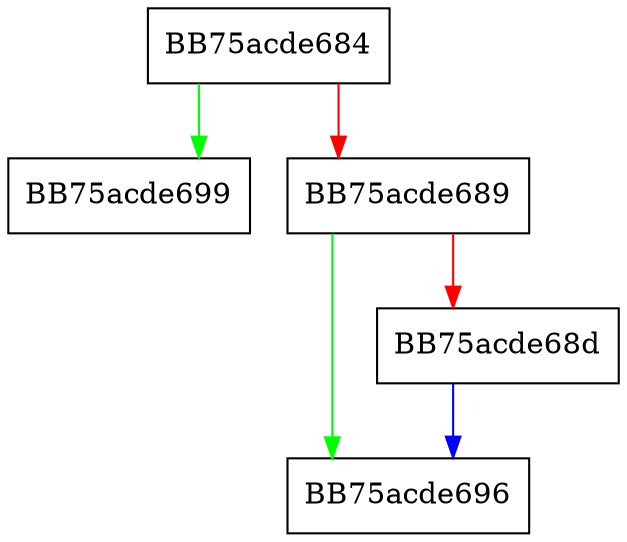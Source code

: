 digraph Win32ErrorToNTSTATUS {
  node [shape="box"];
  graph [splines=ortho];
  BB75acde684 -> BB75acde699 [color="green"];
  BB75acde684 -> BB75acde689 [color="red"];
  BB75acde689 -> BB75acde696 [color="green"];
  BB75acde689 -> BB75acde68d [color="red"];
  BB75acde68d -> BB75acde696 [color="blue"];
}